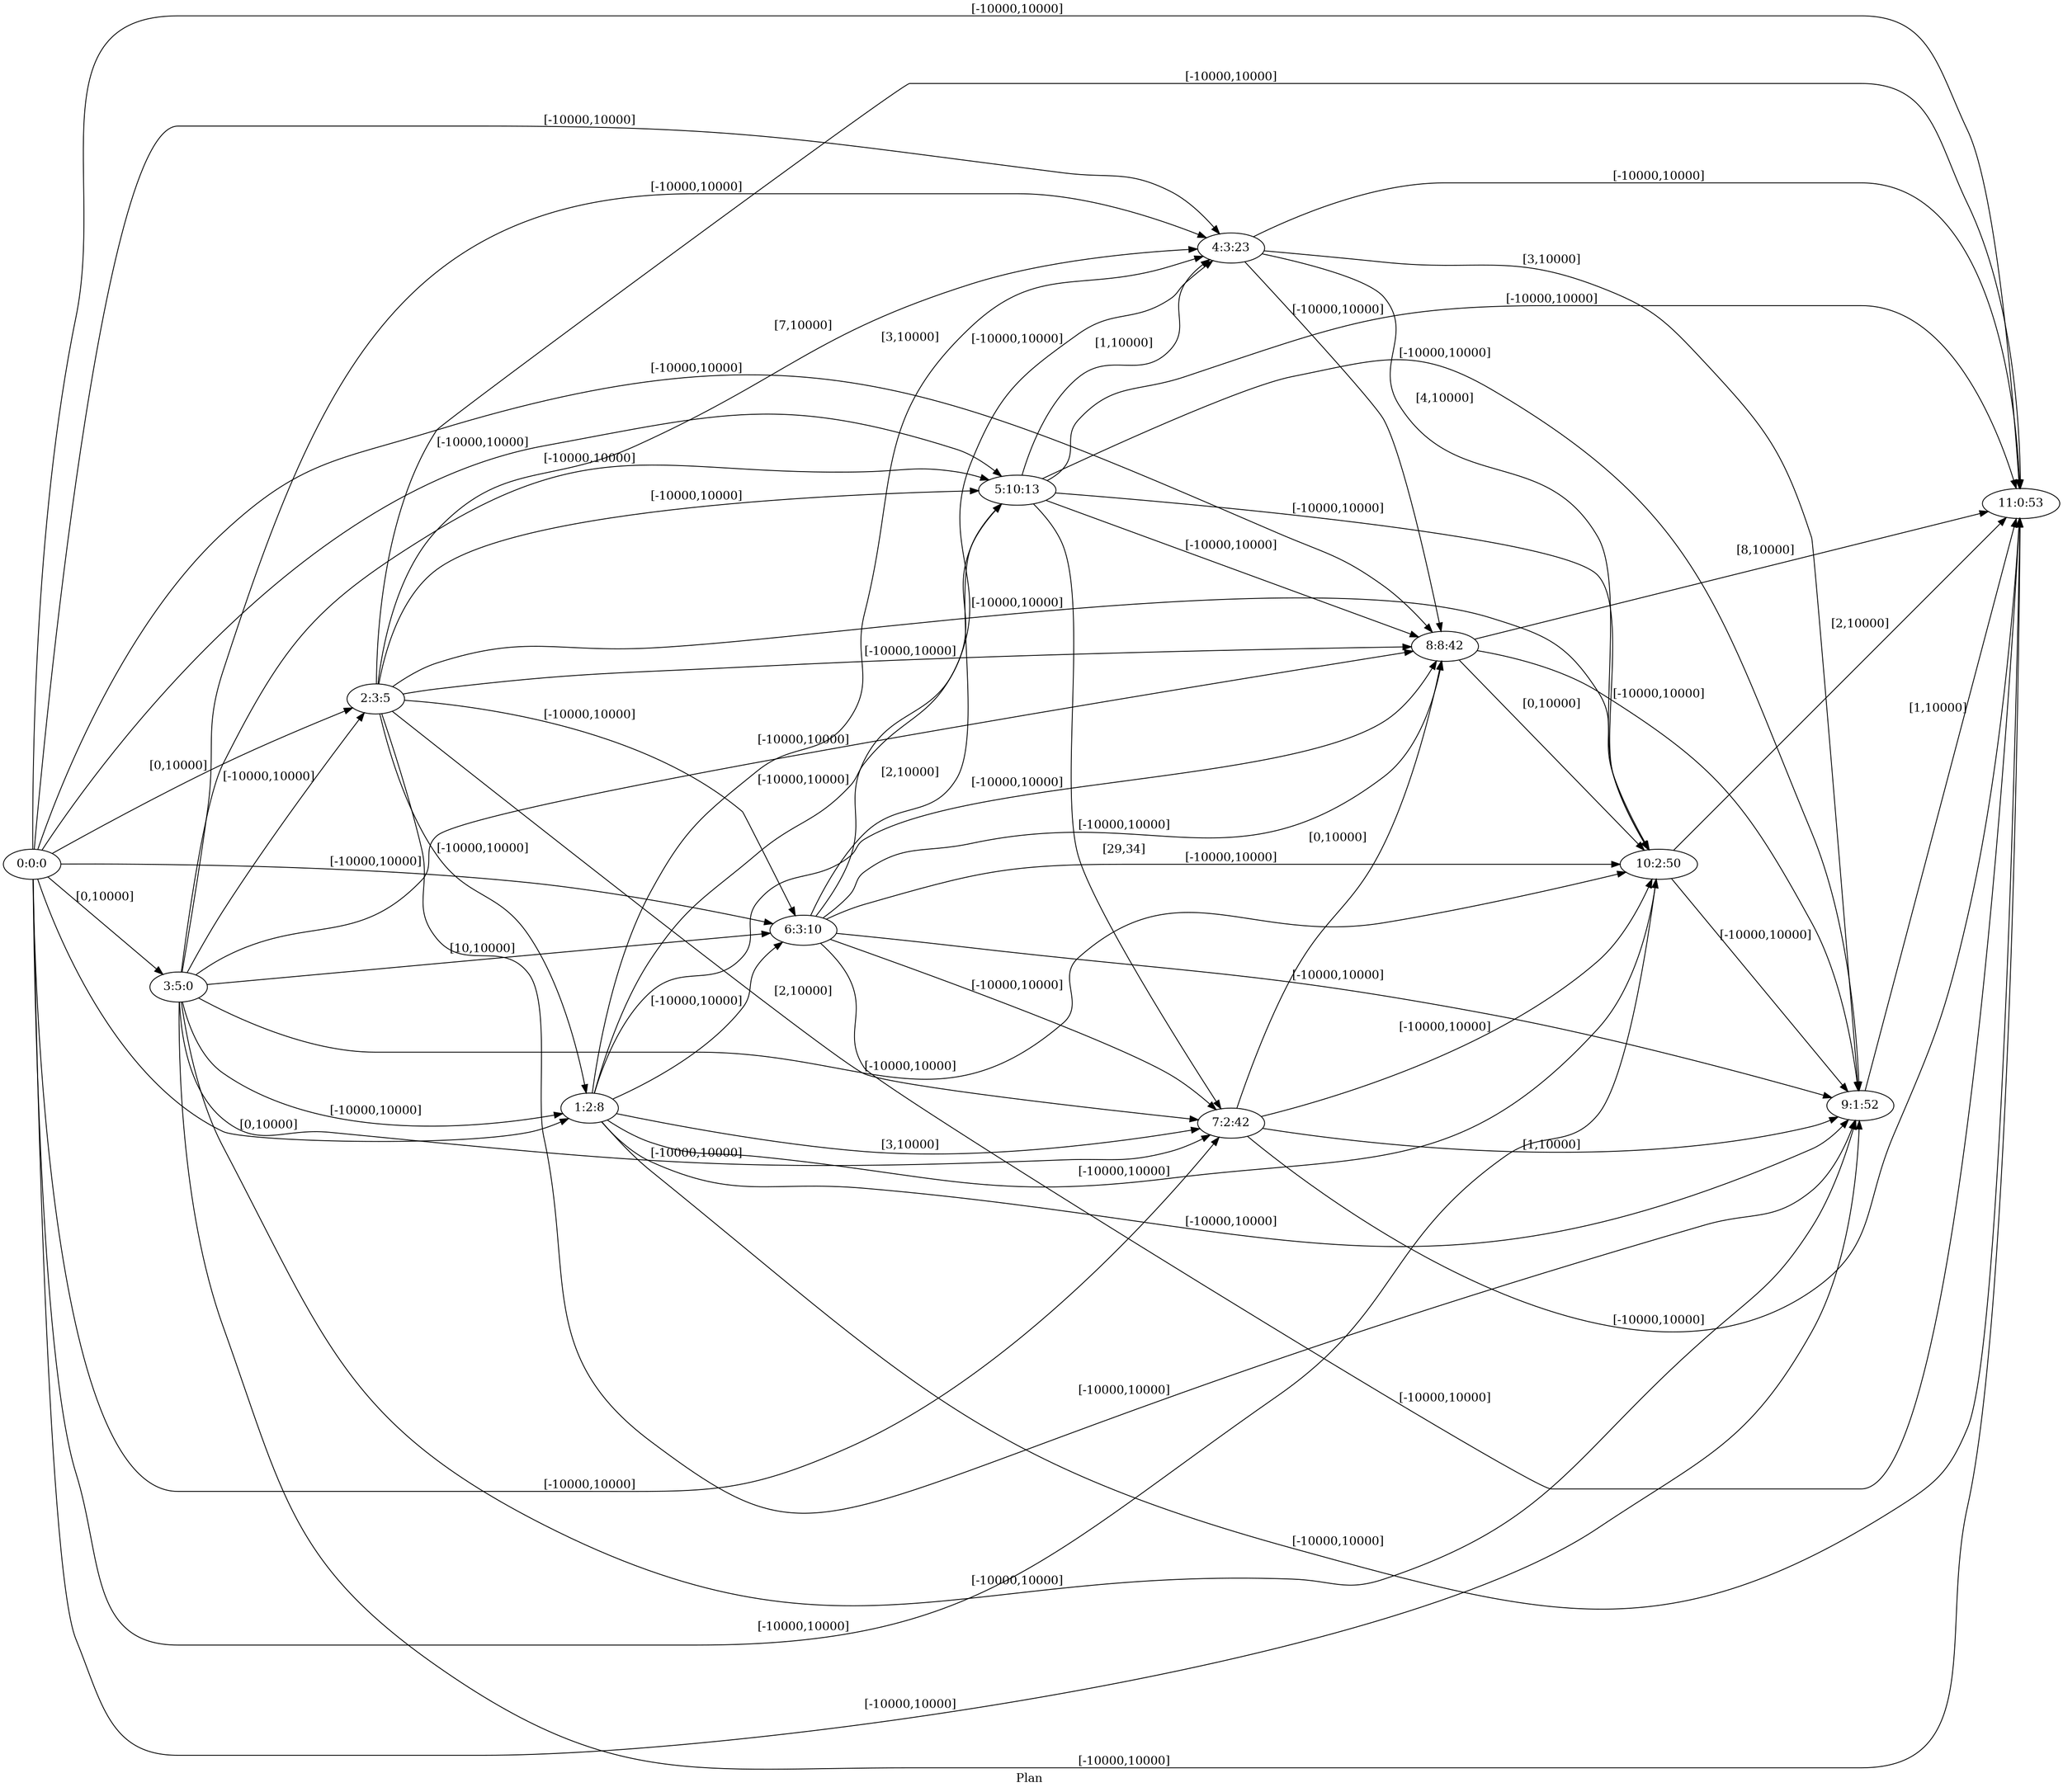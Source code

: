 digraph G {
 rankdir = LR;
 nodesep = .45; 
 size = 30;
label="Plan ";
 fldt = 0.555468;
"0:0:0"->"1:2:8"[ label = "[0,10000]"];
"0:0:0"->"2:3:5"[ label = "[0,10000]"];
"0:0:0"->"3:5:0"[ label = "[0,10000]"];
"0:0:0"->"4:3:23"[ label = "[-10000,10000]"];
"0:0:0"->"5:10:13"[ label = "[-10000,10000]"];
"0:0:0"->"6:3:10"[ label = "[-10000,10000]"];
"0:0:0"->"7:2:42"[ label = "[-10000,10000]"];
"0:0:0"->"8:8:42"[ label = "[-10000,10000]"];
"0:0:0"->"9:1:52"[ label = "[-10000,10000]"];
"0:0:0"->"10:2:50"[ label = "[-10000,10000]"];
"0:0:0"->"11:0:53"[ label = "[-10000,10000]"];
"1:2:8"->"4:3:23"[ label = "[3,10000]"];
"1:2:8"->"5:10:13"[ label = "[-10000,10000]"];
"1:2:8"->"6:3:10"[ label = "[-10000,10000]"];
"1:2:8"->"7:2:42"[ label = "[3,10000]"];
"1:2:8"->"8:8:42"[ label = "[-10000,10000]"];
"1:2:8"->"9:1:52"[ label = "[-10000,10000]"];
"1:2:8"->"10:2:50"[ label = "[-10000,10000]"];
"1:2:8"->"11:0:53"[ label = "[-10000,10000]"];
"2:3:5"->"1:2:8"[ label = "[-10000,10000]"];
"2:3:5"->"4:3:23"[ label = "[7,10000]"];
"2:3:5"->"5:10:13"[ label = "[-10000,10000]"];
"2:3:5"->"6:3:10"[ label = "[-10000,10000]"];
"2:3:5"->"7:2:42"[ label = "[2,10000]"];
"2:3:5"->"8:8:42"[ label = "[-10000,10000]"];
"2:3:5"->"9:1:52"[ label = "[-10000,10000]"];
"2:3:5"->"10:2:50"[ label = "[-10000,10000]"];
"2:3:5"->"11:0:53"[ label = "[-10000,10000]"];
"3:5:0"->"1:2:8"[ label = "[-10000,10000]"];
"3:5:0"->"2:3:5"[ label = "[-10000,10000]"];
"3:5:0"->"4:3:23"[ label = "[-10000,10000]"];
"3:5:0"->"5:10:13"[ label = "[-10000,10000]"];
"3:5:0"->"6:3:10"[ label = "[10,10000]"];
"3:5:0"->"7:2:42"[ label = "[-10000,10000]"];
"3:5:0"->"8:8:42"[ label = "[-10000,10000]"];
"3:5:0"->"9:1:52"[ label = "[-10000,10000]"];
"3:5:0"->"10:2:50"[ label = "[-10000,10000]"];
"3:5:0"->"11:0:53"[ label = "[-10000,10000]"];
"4:3:23"->"8:8:42"[ label = "[-10000,10000]"];
"4:3:23"->"9:1:52"[ label = "[3,10000]"];
"4:3:23"->"10:2:50"[ label = "[4,10000]"];
"4:3:23"->"11:0:53"[ label = "[-10000,10000]"];
"5:10:13"->"4:3:23"[ label = "[1,10000]"];
"5:10:13"->"7:2:42"[ label = "[29,34]"];
"5:10:13"->"8:8:42"[ label = "[-10000,10000]"];
"5:10:13"->"9:1:52"[ label = "[-10000,10000]"];
"5:10:13"->"10:2:50"[ label = "[-10000,10000]"];
"5:10:13"->"11:0:53"[ label = "[-10000,10000]"];
"6:3:10"->"4:3:23"[ label = "[-10000,10000]"];
"6:3:10"->"5:10:13"[ label = "[2,10000]"];
"6:3:10"->"7:2:42"[ label = "[-10000,10000]"];
"6:3:10"->"8:8:42"[ label = "[-10000,10000]"];
"6:3:10"->"9:1:52"[ label = "[-10000,10000]"];
"6:3:10"->"10:2:50"[ label = "[-10000,10000]"];
"6:3:10"->"11:0:53"[ label = "[-10000,10000]"];
"7:2:42"->"8:8:42"[ label = "[0,10000]"];
"7:2:42"->"9:1:52"[ label = "[1,10000]"];
"7:2:42"->"10:2:50"[ label = "[-10000,10000]"];
"7:2:42"->"11:0:53"[ label = "[-10000,10000]"];
"8:8:42"->"9:1:52"[ label = "[-10000,10000]"];
"8:8:42"->"10:2:50"[ label = "[0,10000]"];
"8:8:42"->"11:0:53"[ label = "[8,10000]"];
"9:1:52"->"11:0:53"[ label = "[1,10000]"];
"10:2:50"->"9:1:52"[ label = "[-10000,10000]"];
"10:2:50"->"11:0:53"[ label = "[2,10000]"];
}
